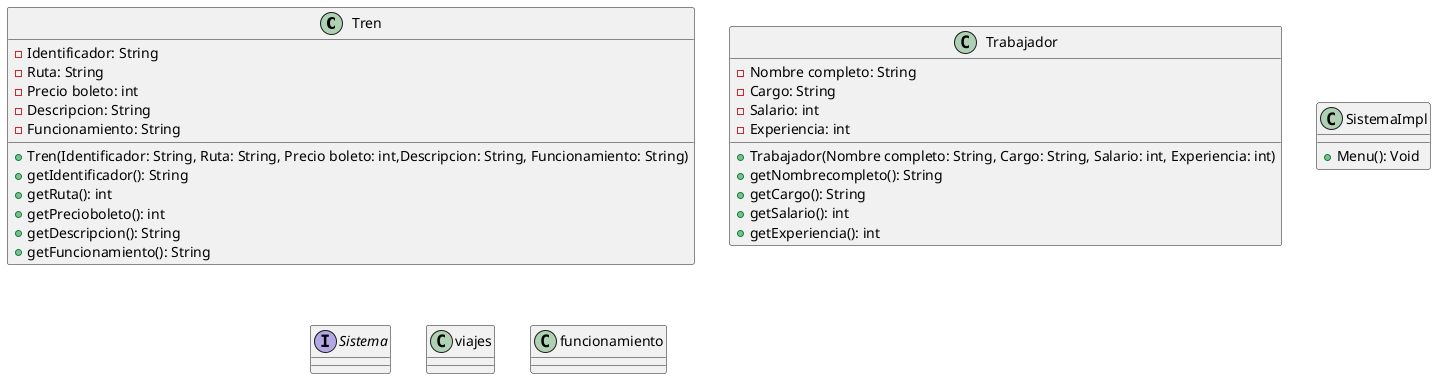 @startuml
class Tren{

- Identificador: String
- Ruta: String
- Precio boleto: int
- Descripcion: String
- Funcionamiento: String
+ Tren(Identificador: String, Ruta: String, Precio boleto: int,Descripcion: String, Funcionamiento: String)
+ getIdentificador(): String
+ getRuta(): int
+ getPrecioboleto(): int
+ getDescripcion(): String
+ getFuncionamiento(): String
}

class Trabajador{

- Nombre completo: String
- Cargo: String
- Salario: int
- Experiencia: int
+ Trabajador(Nombre completo: String, Cargo: String, Salario: int, Experiencia: int)
+ getNombrecompleto(): String
+ getCargo(): String
+ getSalario(): int
+ getExperiencia(): int

}
class SistemaImpl{
+ Menu(): Void
}

interface Sistema{
}

class viajes{

}

class funcionamiento{

}

@enduml